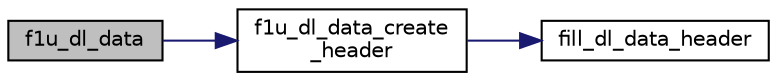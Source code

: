digraph "f1u_dl_data"
{
 // LATEX_PDF_SIZE
  edge [fontname="Helvetica",fontsize="10",labelfontname="Helvetica",labelfontsize="10"];
  node [fontname="Helvetica",fontsize="10",shape=record];
  rankdir="LR";
  Node1 [label="f1u_dl_data",height=0.2,width=0.4,color="black", fillcolor="grey75", style="filled", fontcolor="black",tooltip=" "];
  Node1 -> Node2 [color="midnightblue",fontsize="10",style="solid",fontname="Helvetica"];
  Node2 [label="f1u_dl_data_create\l_header",height=0.2,width=0.4,color="black", fillcolor="white", style="filled",URL="$proto__agent__common_8c.html#a49aa0fd424d27a9d12ad878e7e98408c",tooltip=" "];
  Node2 -> Node3 [color="midnightblue",fontsize="10",style="solid",fontname="Helvetica"];
  Node3 [label="fill_dl_data_header",height=0.2,width=0.4,color="black", fillcolor="white", style="filled",URL="$proto__agent__common_8c.html#abe0f203ae48acd6ad4c7b6513faca80a",tooltip=" "];
}
